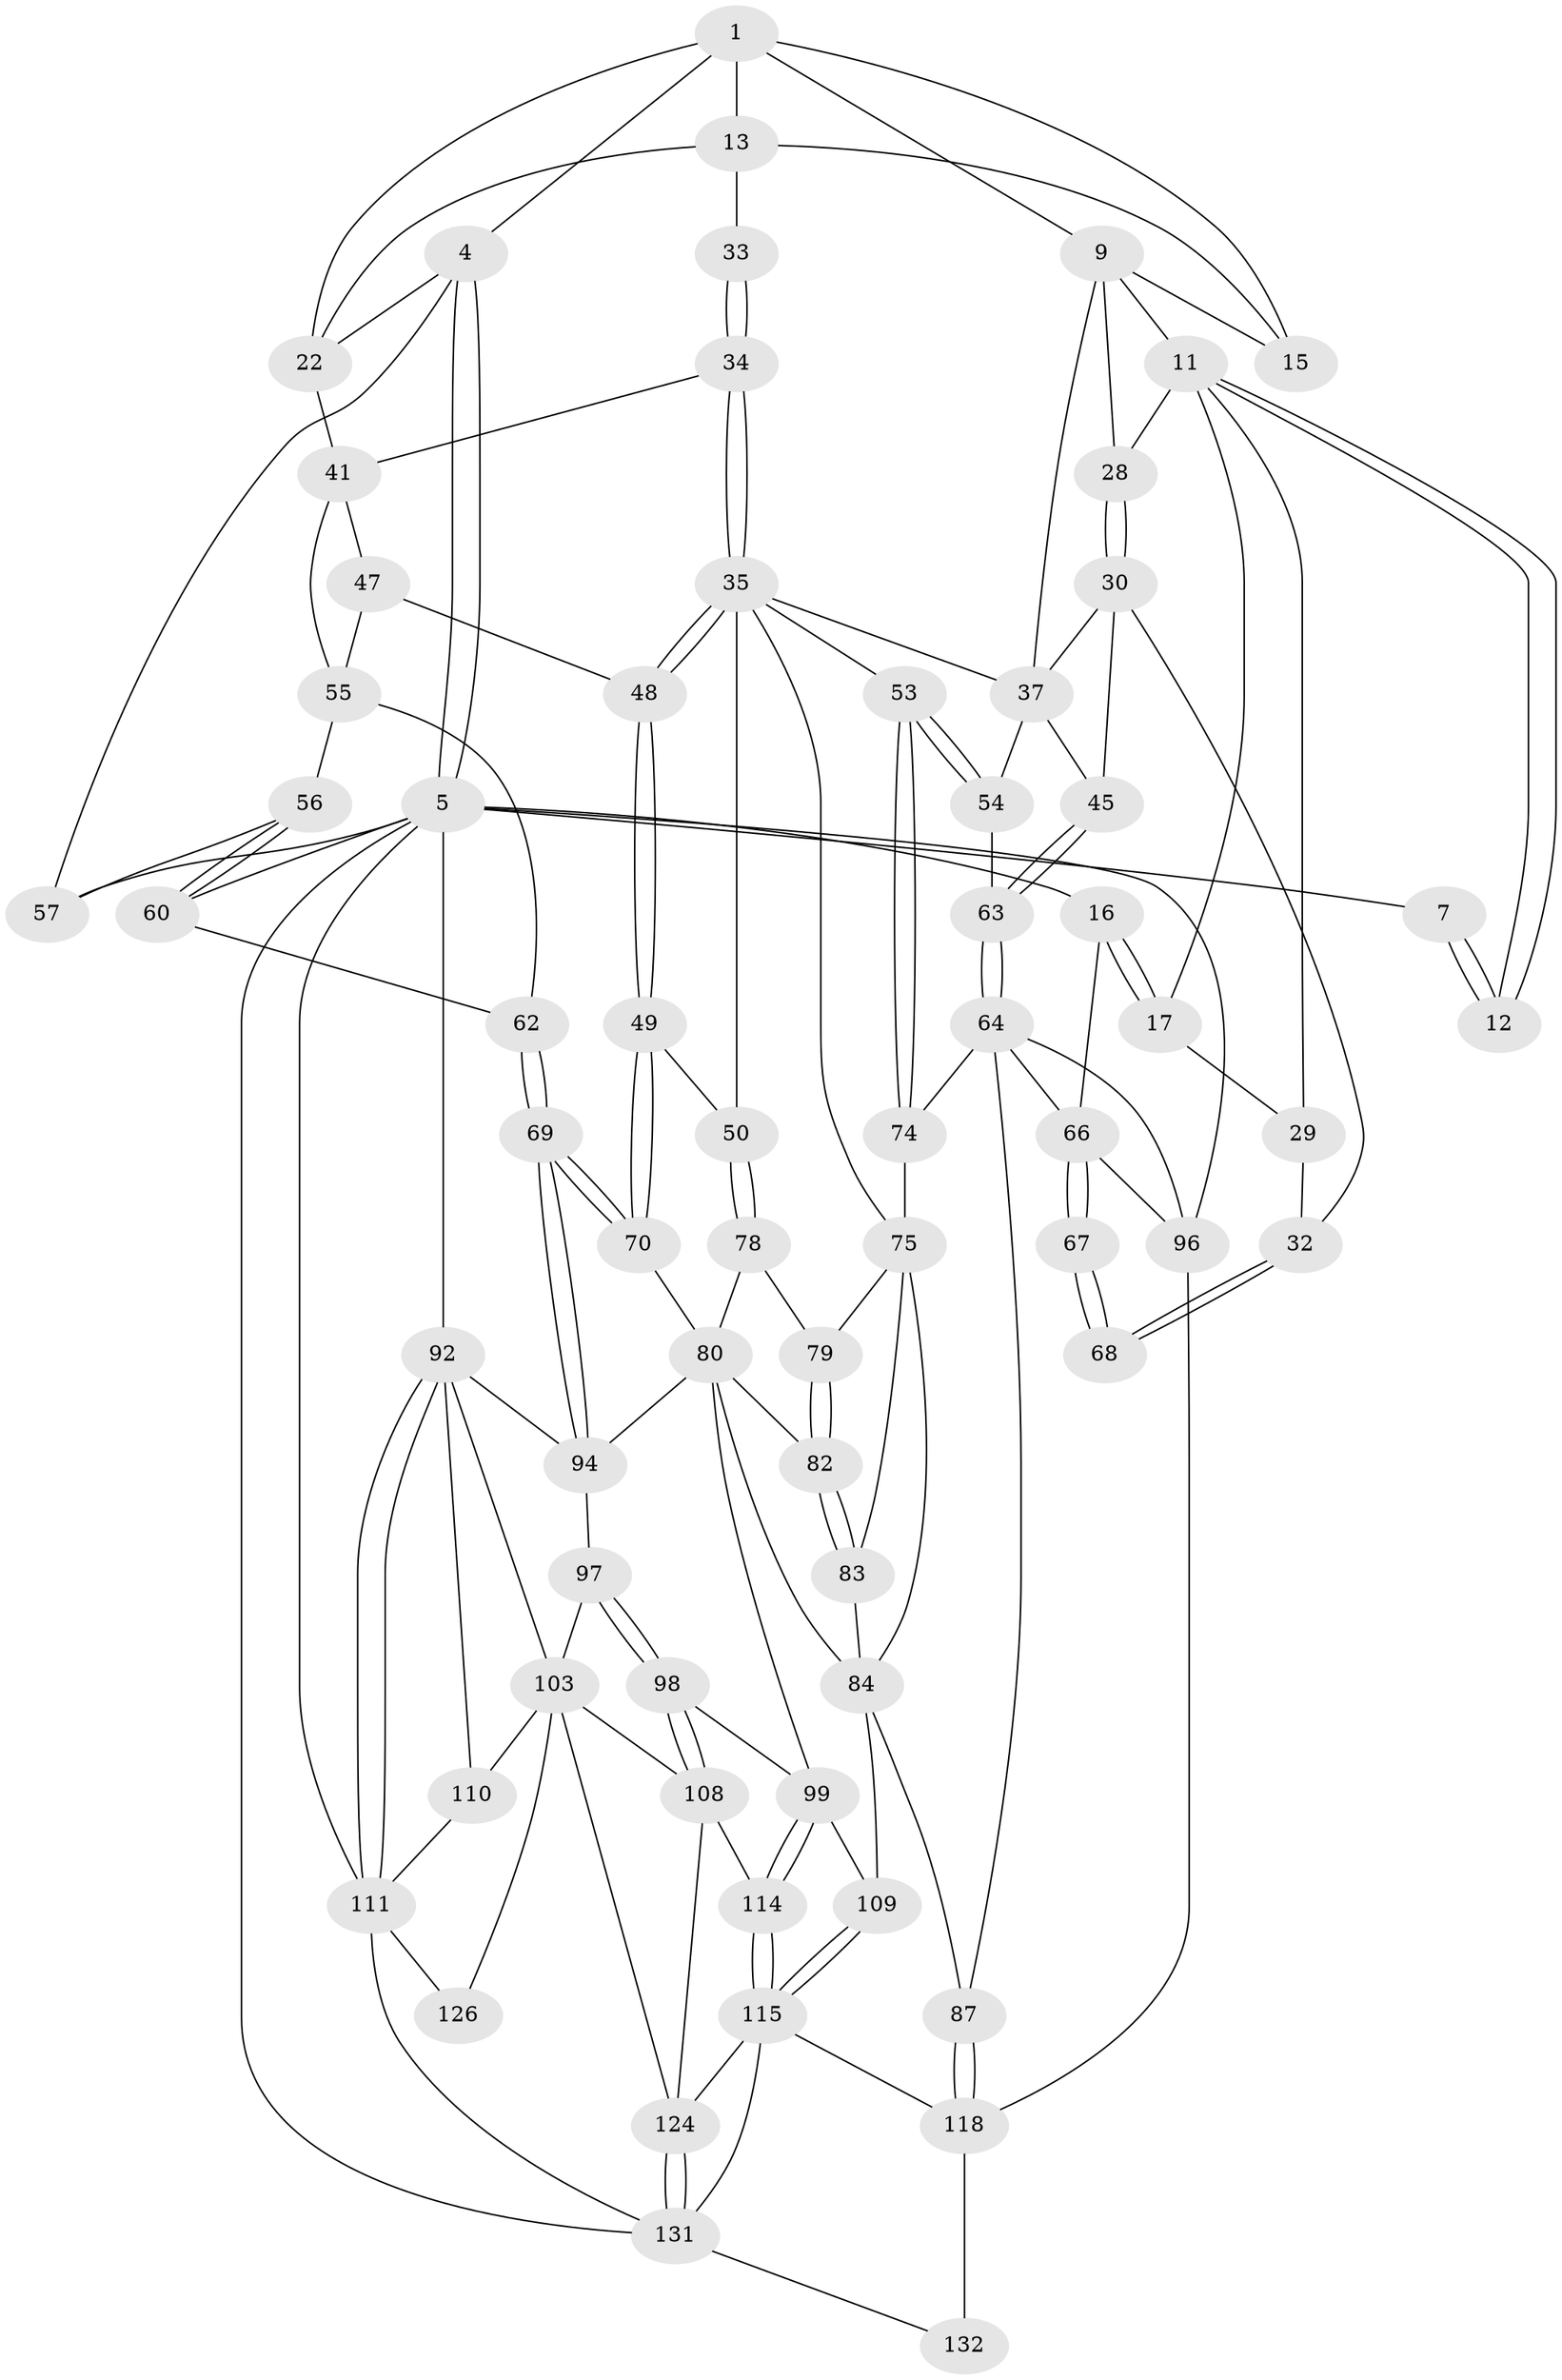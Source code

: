// original degree distribution, {3: 0.014925373134328358, 5: 0.5373134328358209, 4: 0.23134328358208955, 6: 0.21641791044776118}
// Generated by graph-tools (version 1.1) at 2025/21/03/04/25 18:21:33]
// undirected, 67 vertices, 154 edges
graph export_dot {
graph [start="1"]
  node [color=gray90,style=filled];
  1 [pos="+0.3579080880378043+0",super="+2+8"];
  4 [pos="+1+0",super="+42"];
  5 [pos="+1+0",super="+117+6+58"];
  7 [pos="+0.08324963864000205+0"];
  9 [pos="+0.29071002988071937+0.06278992028526566",super="+10+24"];
  11 [pos="+0.14451590515384707+0.0487009261816694",super="+19"];
  12 [pos="+0.11549244987446425+0"];
  13 [pos="+0.589632117559217+0",super="+14+23"];
  15 [pos="+0.412159635367285+0.12153016853456383"];
  16 [pos="+0+0.24056257623074087"];
  17 [pos="+0+0.24231763048037522",super="+27+18"];
  22 [pos="+0.7971717552294605+0.15371872457163427",super="+40"];
  28 [pos="+0.23357220687288172+0.18026113708710617"];
  29 [pos="+0.044460587238562346+0.28796081979022975"];
  30 [pos="+0.23345297348588667+0.23166432175911358",super="+31"];
  32 [pos="+0.08637450454837133+0.3131163498424358"];
  33 [pos="+0.6021732657270606+0.14956306197962918"];
  34 [pos="+0.5945179635363532+0.1844749537980843"];
  35 [pos="+0.5523561699731317+0.23166073126536182",super="+36"];
  37 [pos="+0.4232820191932103+0.2576118979506448",super="+43+38"];
  41 [pos="+0.6749065032287167+0.26286904559327473",super="+46"];
  45 [pos="+0.18668135817981277+0.3313369370458069"];
  47 [pos="+0.650329754157705+0.37257990101298616"];
  48 [pos="+0.6002932840921646+0.3832651218446711"];
  49 [pos="+0.559995618323057+0.43483465360841295"];
  50 [pos="+0.5115674752895315+0.4359230164797699"];
  53 [pos="+0.4145081034588682+0.40814544914837514"];
  54 [pos="+0.39846201708682055+0.37650630606553603"];
  55 [pos="+0.7997208704200435+0.3431515473920488",super="+61"];
  56 [pos="+0.8464325236525585+0.2940458090503757"];
  57 [pos="+0.8727357948740487+0.2507247311755133"];
  60 [pos="+0.9188266254877083+0.5161565175278761"];
  62 [pos="+0.7703998473717129+0.49902991010237285"];
  63 [pos="+0.23485526942892102+0.4041214786725941"];
  64 [pos="+0.24417560521196308+0.493656565408882",super="+65"];
  66 [pos="+0.1295247982429565+0.5299413334362115",super="+72"];
  67 [pos="+0.11101454442391734+0.48897730777408505",super="+71"];
  68 [pos="+0.08541718004256477+0.39849459635937623"];
  69 [pos="+0.7039952798310057+0.5676611868072098"];
  70 [pos="+0.6430654403092101+0.544665933273713"];
  74 [pos="+0.31566874105361264+0.5156100325885453"];
  75 [pos="+0.4289090932145766+0.535009959610726",super="+76"];
  78 [pos="+0.5032180688181566+0.48870675771353783"];
  79 [pos="+0.48203268545173866+0.5356661272875111"];
  80 [pos="+0.571795421657487+0.5775471853956043",super="+81+90"];
  82 [pos="+0.4930607182724237+0.5916186611755856"];
  83 [pos="+0.46007642737994203+0.627677792030863"];
  84 [pos="+0.3104744526621064+0.6700454349305714",super="+85+89"];
  87 [pos="+0.20523060401637075+0.7282453483933531"];
  92 [pos="+1+0.6845097879907017",super="+93"];
  94 [pos="+0.7054761437321061+0.5820032688026268",super="+95"];
  96 [pos="+0+0.6746043902748314",super="+120"];
  97 [pos="+0.6390918395452756+0.6904377652185866"];
  98 [pos="+0.5889512418924702+0.7670065073186157"];
  99 [pos="+0.5391823220278219+0.7690336812994875",super="+100"];
  103 [pos="+0.7596409581204572+0.7484025249958841",super="+104+105"];
  108 [pos="+0.6600719897743116+0.8481382976715595",super="+116"];
  109 [pos="+0.3767106176256266+0.8106998573734177"];
  110 [pos="+0.7950779137790419+0.8655192232444013"];
  111 [pos="+1+0.7481216461646737",super="+112"];
  114 [pos="+0.5052053161997404+0.9215629533930854"];
  115 [pos="+0.3796021770435557+0.822468472898401",super="+121"];
  118 [pos="+0.17250801095994087+0.8206895228017241",super="+119+122"];
  124 [pos="+0.6479707681005239+0.9425983197988428",super="+125"];
  126 [pos="+0.7670608519936148+1"];
  131 [pos="+0.6705950796854445+1",super="+133"];
  132 [pos="+0.20368330501376078+1"];
  1 -- 4;
  1 -- 13;
  1 -- 22;
  1 -- 9;
  1 -- 15;
  4 -- 5;
  4 -- 5;
  4 -- 57;
  4 -- 22;
  5 -- 111 [weight=2];
  5 -- 16;
  5 -- 7;
  5 -- 96;
  5 -- 131;
  5 -- 57;
  5 -- 60;
  5 -- 92;
  7 -- 12;
  7 -- 12;
  9 -- 11;
  9 -- 28;
  9 -- 15;
  9 -- 37;
  11 -- 12;
  11 -- 12;
  11 -- 28;
  11 -- 29;
  11 -- 17;
  13 -- 33 [weight=2];
  13 -- 15;
  13 -- 22;
  16 -- 17;
  16 -- 17;
  16 -- 66;
  17 -- 29;
  22 -- 41;
  28 -- 30;
  28 -- 30;
  29 -- 32;
  30 -- 32;
  30 -- 45;
  30 -- 37;
  32 -- 68;
  32 -- 68;
  33 -- 34;
  33 -- 34;
  34 -- 35;
  34 -- 35;
  34 -- 41;
  35 -- 48;
  35 -- 48;
  35 -- 50;
  35 -- 53;
  35 -- 37;
  35 -- 75;
  37 -- 54;
  37 -- 45;
  41 -- 47;
  41 -- 55;
  45 -- 63;
  45 -- 63;
  47 -- 48;
  47 -- 55;
  48 -- 49;
  48 -- 49;
  49 -- 50;
  49 -- 70;
  49 -- 70;
  50 -- 78;
  50 -- 78;
  53 -- 54;
  53 -- 54;
  53 -- 74;
  53 -- 74;
  54 -- 63;
  55 -- 56;
  55 -- 62;
  56 -- 57;
  56 -- 60;
  56 -- 60;
  60 -- 62;
  62 -- 69;
  62 -- 69;
  63 -- 64;
  63 -- 64;
  64 -- 74;
  64 -- 66;
  64 -- 96;
  64 -- 87;
  66 -- 67 [weight=2];
  66 -- 67;
  66 -- 96;
  67 -- 68 [weight=2];
  67 -- 68;
  69 -- 70;
  69 -- 70;
  69 -- 94;
  69 -- 94;
  70 -- 80;
  74 -- 75;
  75 -- 79;
  75 -- 83;
  75 -- 84;
  78 -- 79;
  78 -- 80;
  79 -- 82;
  79 -- 82;
  80 -- 82;
  80 -- 99;
  80 -- 84 [weight=2];
  80 -- 94;
  82 -- 83;
  82 -- 83;
  83 -- 84;
  84 -- 109;
  84 -- 87;
  87 -- 118;
  87 -- 118;
  92 -- 111;
  92 -- 111;
  92 -- 94;
  92 -- 110;
  92 -- 103;
  94 -- 97;
  96 -- 118;
  97 -- 98;
  97 -- 98;
  97 -- 103;
  98 -- 99;
  98 -- 108;
  98 -- 108;
  99 -- 114;
  99 -- 114;
  99 -- 109;
  103 -- 108;
  103 -- 110;
  103 -- 124;
  103 -- 126;
  108 -- 124;
  108 -- 114;
  109 -- 115;
  109 -- 115;
  110 -- 111;
  111 -- 131;
  111 -- 126 [weight=2];
  114 -- 115;
  114 -- 115;
  115 -- 124;
  115 -- 118;
  115 -- 131;
  118 -- 132 [weight=2];
  124 -- 131;
  124 -- 131;
  131 -- 132;
}
